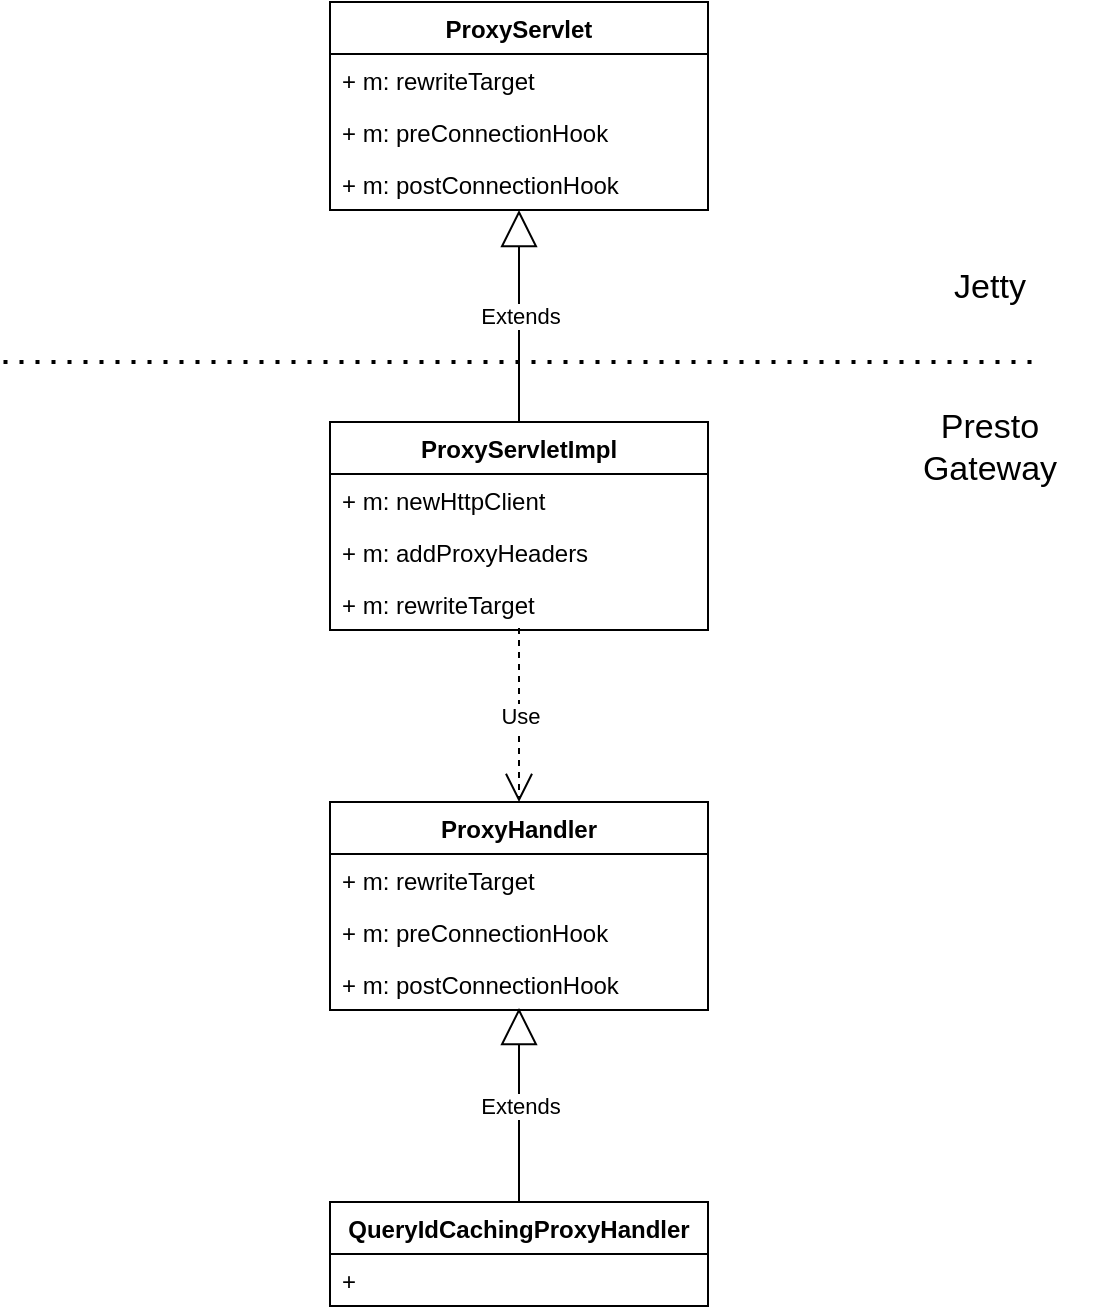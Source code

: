 <mxfile version="13.8.6" type="github">
  <diagram id="AjrGwykpVRG70YQmtkJv" name="Page-1">
    <mxGraphModel dx="1186" dy="764" grid="1" gridSize="10" guides="1" tooltips="1" connect="1" arrows="1" fold="1" page="1" pageScale="1" pageWidth="1600" pageHeight="900" math="0" shadow="0">
      <root>
        <mxCell id="0" />
        <mxCell id="1" parent="0" />
        <mxCell id="7oa0ECpI3pxgxDUBUL56-7" value="QueryIdCachingProxyHandler" style="swimlane;fontStyle=1;align=center;verticalAlign=top;childLayout=stackLayout;horizontal=1;startSize=26;horizontalStack=0;resizeParent=1;resizeParentMax=0;resizeLast=0;collapsible=1;marginBottom=0;" parent="1" vertex="1">
          <mxGeometry x="380" y="660" width="189" height="52" as="geometry" />
        </mxCell>
        <mxCell id="7oa0ECpI3pxgxDUBUL56-8" value="+" style="text;strokeColor=none;fillColor=none;align=left;verticalAlign=top;spacingLeft=4;spacingRight=4;overflow=hidden;rotatable=0;points=[[0,0.5],[1,0.5]];portConstraint=eastwest;" parent="7oa0ECpI3pxgxDUBUL56-7" vertex="1">
          <mxGeometry y="26" width="189" height="26" as="geometry" />
        </mxCell>
        <mxCell id="7oa0ECpI3pxgxDUBUL56-11" value="Extends" style="endArrow=block;endSize=16;endFill=0;html=1;exitX=0.5;exitY=0;exitDx=0;exitDy=0;entryX=0.5;entryY=0.962;entryDx=0;entryDy=0;entryPerimeter=0;" parent="1" source="7oa0ECpI3pxgxDUBUL56-7" target="7oa0ECpI3pxgxDUBUL56-16" edge="1">
          <mxGeometry width="160" relative="1" as="geometry">
            <mxPoint x="454.5" y="650" as="sourcePoint" />
            <mxPoint x="473.555" y="621.012" as="targetPoint" />
          </mxGeometry>
        </mxCell>
        <mxCell id="7oa0ECpI3pxgxDUBUL56-12" value="ProxyHandler" style="swimlane;fontStyle=1;align=center;verticalAlign=top;childLayout=stackLayout;horizontal=1;startSize=26;horizontalStack=0;resizeParent=1;resizeParentMax=0;resizeLast=0;collapsible=1;marginBottom=0;" parent="1" vertex="1">
          <mxGeometry x="380" y="460" width="189" height="104" as="geometry" />
        </mxCell>
        <mxCell id="7oa0ECpI3pxgxDUBUL56-13" value="+ m: rewriteTarget" style="text;strokeColor=none;fillColor=none;align=left;verticalAlign=top;spacingLeft=4;spacingRight=4;overflow=hidden;rotatable=0;points=[[0,0.5],[1,0.5]];portConstraint=eastwest;" parent="7oa0ECpI3pxgxDUBUL56-12" vertex="1">
          <mxGeometry y="26" width="189" height="26" as="geometry" />
        </mxCell>
        <mxCell id="7oa0ECpI3pxgxDUBUL56-17" value="+ m: preConnectionHook" style="text;strokeColor=none;fillColor=none;align=left;verticalAlign=top;spacingLeft=4;spacingRight=4;overflow=hidden;rotatable=0;points=[[0,0.5],[1,0.5]];portConstraint=eastwest;" parent="7oa0ECpI3pxgxDUBUL56-12" vertex="1">
          <mxGeometry y="52" width="189" height="26" as="geometry" />
        </mxCell>
        <mxCell id="7oa0ECpI3pxgxDUBUL56-16" value="+ m: postConnectionHook" style="text;strokeColor=none;fillColor=none;align=left;verticalAlign=top;spacingLeft=4;spacingRight=4;overflow=hidden;rotatable=0;points=[[0,0.5],[1,0.5]];portConstraint=eastwest;" parent="7oa0ECpI3pxgxDUBUL56-12" vertex="1">
          <mxGeometry y="78" width="189" height="26" as="geometry" />
        </mxCell>
        <mxCell id="7oa0ECpI3pxgxDUBUL56-18" value="ProxyServletImpl" style="swimlane;fontStyle=1;align=center;verticalAlign=top;childLayout=stackLayout;horizontal=1;startSize=26;horizontalStack=0;resizeParent=1;resizeParentMax=0;resizeLast=0;collapsible=1;marginBottom=0;" parent="1" vertex="1">
          <mxGeometry x="380" y="270" width="189" height="104" as="geometry" />
        </mxCell>
        <mxCell id="7oa0ECpI3pxgxDUBUL56-19" value="+ m: newHttpClient" style="text;strokeColor=none;fillColor=none;align=left;verticalAlign=top;spacingLeft=4;spacingRight=4;overflow=hidden;rotatable=0;points=[[0,0.5],[1,0.5]];portConstraint=eastwest;" parent="7oa0ECpI3pxgxDUBUL56-18" vertex="1">
          <mxGeometry y="26" width="189" height="26" as="geometry" />
        </mxCell>
        <mxCell id="586wZcgzaFMr_9AE4TFZ-1" value="+ m: addProxyHeaders" style="text;strokeColor=none;fillColor=none;align=left;verticalAlign=top;spacingLeft=4;spacingRight=4;overflow=hidden;rotatable=0;points=[[0,0.5],[1,0.5]];portConstraint=eastwest;" vertex="1" parent="7oa0ECpI3pxgxDUBUL56-18">
          <mxGeometry y="52" width="189" height="26" as="geometry" />
        </mxCell>
        <mxCell id="586wZcgzaFMr_9AE4TFZ-2" value="+ m: rewriteTarget" style="text;strokeColor=none;fillColor=none;align=left;verticalAlign=top;spacingLeft=4;spacingRight=4;overflow=hidden;rotatable=0;points=[[0,0.5],[1,0.5]];portConstraint=eastwest;" vertex="1" parent="7oa0ECpI3pxgxDUBUL56-18">
          <mxGeometry y="78" width="189" height="26" as="geometry" />
        </mxCell>
        <mxCell id="7oa0ECpI3pxgxDUBUL56-22" value="Use" style="endArrow=open;endSize=12;dashed=1;html=1;exitX=0.5;exitY=0.962;exitDx=0;exitDy=0;exitPerimeter=0;" parent="1" source="586wZcgzaFMr_9AE4TFZ-2" target="7oa0ECpI3pxgxDUBUL56-12" edge="1">
          <mxGeometry width="160" relative="1" as="geometry">
            <mxPoint x="474.5" y="410" as="sourcePoint" />
            <mxPoint x="1024.5" y="400" as="targetPoint" />
          </mxGeometry>
        </mxCell>
        <mxCell id="7oa0ECpI3pxgxDUBUL56-23" value="ProxyServlet" style="swimlane;fontStyle=1;align=center;verticalAlign=top;childLayout=stackLayout;horizontal=1;startSize=26;horizontalStack=0;resizeParent=1;resizeParentMax=0;resizeLast=0;collapsible=1;marginBottom=0;" parent="1" vertex="1">
          <mxGeometry x="380" y="60" width="189" height="104" as="geometry" />
        </mxCell>
        <mxCell id="7oa0ECpI3pxgxDUBUL56-24" value="+ m: rewriteTarget" style="text;strokeColor=none;fillColor=none;align=left;verticalAlign=top;spacingLeft=4;spacingRight=4;overflow=hidden;rotatable=0;points=[[0,0.5],[1,0.5]];portConstraint=eastwest;" parent="7oa0ECpI3pxgxDUBUL56-23" vertex="1">
          <mxGeometry y="26" width="189" height="26" as="geometry" />
        </mxCell>
        <mxCell id="7oa0ECpI3pxgxDUBUL56-25" value="+ m: preConnectionHook" style="text;strokeColor=none;fillColor=none;align=left;verticalAlign=top;spacingLeft=4;spacingRight=4;overflow=hidden;rotatable=0;points=[[0,0.5],[1,0.5]];portConstraint=eastwest;" parent="7oa0ECpI3pxgxDUBUL56-23" vertex="1">
          <mxGeometry y="52" width="189" height="26" as="geometry" />
        </mxCell>
        <mxCell id="7oa0ECpI3pxgxDUBUL56-26" value="+ m: postConnectionHook" style="text;strokeColor=none;fillColor=none;align=left;verticalAlign=top;spacingLeft=4;spacingRight=4;overflow=hidden;rotatable=0;points=[[0,0.5],[1,0.5]];portConstraint=eastwest;" parent="7oa0ECpI3pxgxDUBUL56-23" vertex="1">
          <mxGeometry y="78" width="189" height="26" as="geometry" />
        </mxCell>
        <mxCell id="7oa0ECpI3pxgxDUBUL56-27" value="Extends" style="endArrow=block;endSize=16;endFill=0;html=1;entryX=0.5;entryY=1;entryDx=0;entryDy=0;entryPerimeter=0;exitX=0.5;exitY=0;exitDx=0;exitDy=0;" parent="1" edge="1" source="7oa0ECpI3pxgxDUBUL56-18">
          <mxGeometry width="160" relative="1" as="geometry">
            <mxPoint x="474.5" y="250" as="sourcePoint" />
            <mxPoint x="474.5" y="164" as="targetPoint" />
          </mxGeometry>
        </mxCell>
        <mxCell id="586wZcgzaFMr_9AE4TFZ-3" value="" style="endArrow=none;dashed=1;html=1;dashPattern=1 3;strokeWidth=2;" edge="1" parent="1">
          <mxGeometry width="50" height="50" relative="1" as="geometry">
            <mxPoint x="216.75" y="240" as="sourcePoint" />
            <mxPoint x="732.25" y="240" as="targetPoint" />
          </mxGeometry>
        </mxCell>
        <mxCell id="586wZcgzaFMr_9AE4TFZ-4" value="Jetty" style="text;html=1;strokeColor=none;fillColor=none;align=center;verticalAlign=middle;whiteSpace=wrap;rounded=0;fontSize=17;" vertex="1" parent="1">
          <mxGeometry x="660" y="180" width="100" height="46" as="geometry" />
        </mxCell>
        <mxCell id="586wZcgzaFMr_9AE4TFZ-5" value="Presto Gateway" style="text;html=1;strokeColor=none;fillColor=none;align=center;verticalAlign=middle;whiteSpace=wrap;rounded=0;fontSize=17;" vertex="1" parent="1">
          <mxGeometry x="660" y="260" width="100" height="46" as="geometry" />
        </mxCell>
      </root>
    </mxGraphModel>
  </diagram>
</mxfile>
